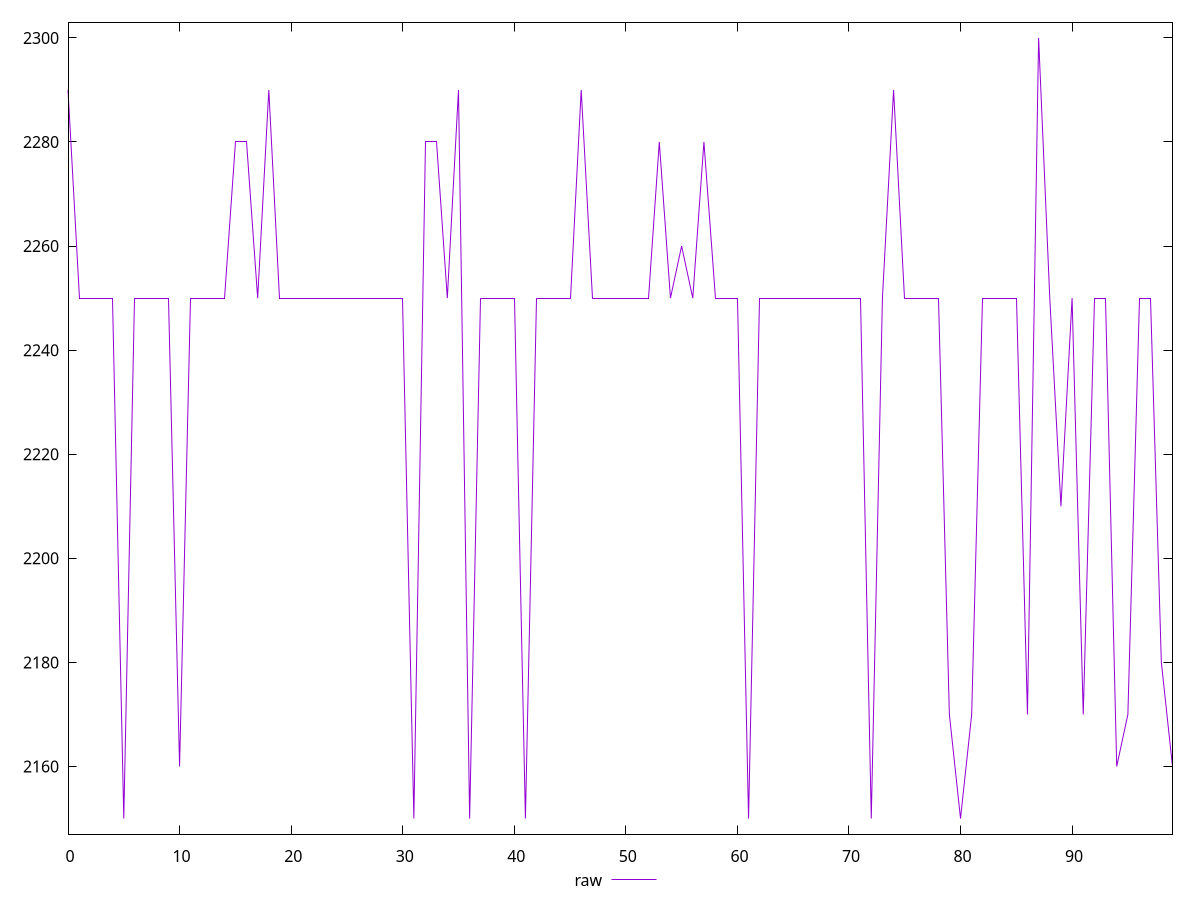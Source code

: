reset

$raw <<EOF
0 2290
1 2250
2 2250
3 2250
4 2250
5 2150
6 2250
7 2250
8 2250
9 2250
10 2160
11 2250
12 2250
13 2250
14 2250
15 2280
16 2280
17 2250
18 2290
19 2250
20 2250
21 2250
22 2250
23 2250
24 2250
25 2250
26 2250
27 2250
28 2250
29 2250
30 2250
31 2150
32 2280
33 2280
34 2250
35 2290
36 2150
37 2250
38 2250
39 2250
40 2250
41 2150
42 2250
43 2250
44 2250
45 2250
46 2290
47 2250
48 2250
49 2250
50 2250
51 2250
52 2250
53 2280
54 2250
55 2260
56 2250
57 2280
58 2250
59 2250
60 2250
61 2150
62 2250
63 2250
64 2250
65 2250
66 2250
67 2250
68 2250
69 2250
70 2250
71 2250
72 2150
73 2250
74 2290
75 2250
76 2250
77 2250
78 2250
79 2170
80 2150
81 2170
82 2250
83 2250
84 2250
85 2250
86 2170
87 2300
88 2250
89 2210
90 2250
91 2170
92 2250
93 2250
94 2160
95 2170
96 2250
97 2250
98 2180
99 2160
EOF

set key outside below
set xrange [0:99]
set yrange [2147:2303]
set trange [2147:2303]
set terminal svg size 640, 500 enhanced background rgb 'white'
set output "report_00018_2021-02-10T15-25-16.877Z/unused-javascript/samples/pages+cached+noadtech+nomedia/raw/values.svg"

plot $raw title "raw" with line

reset
